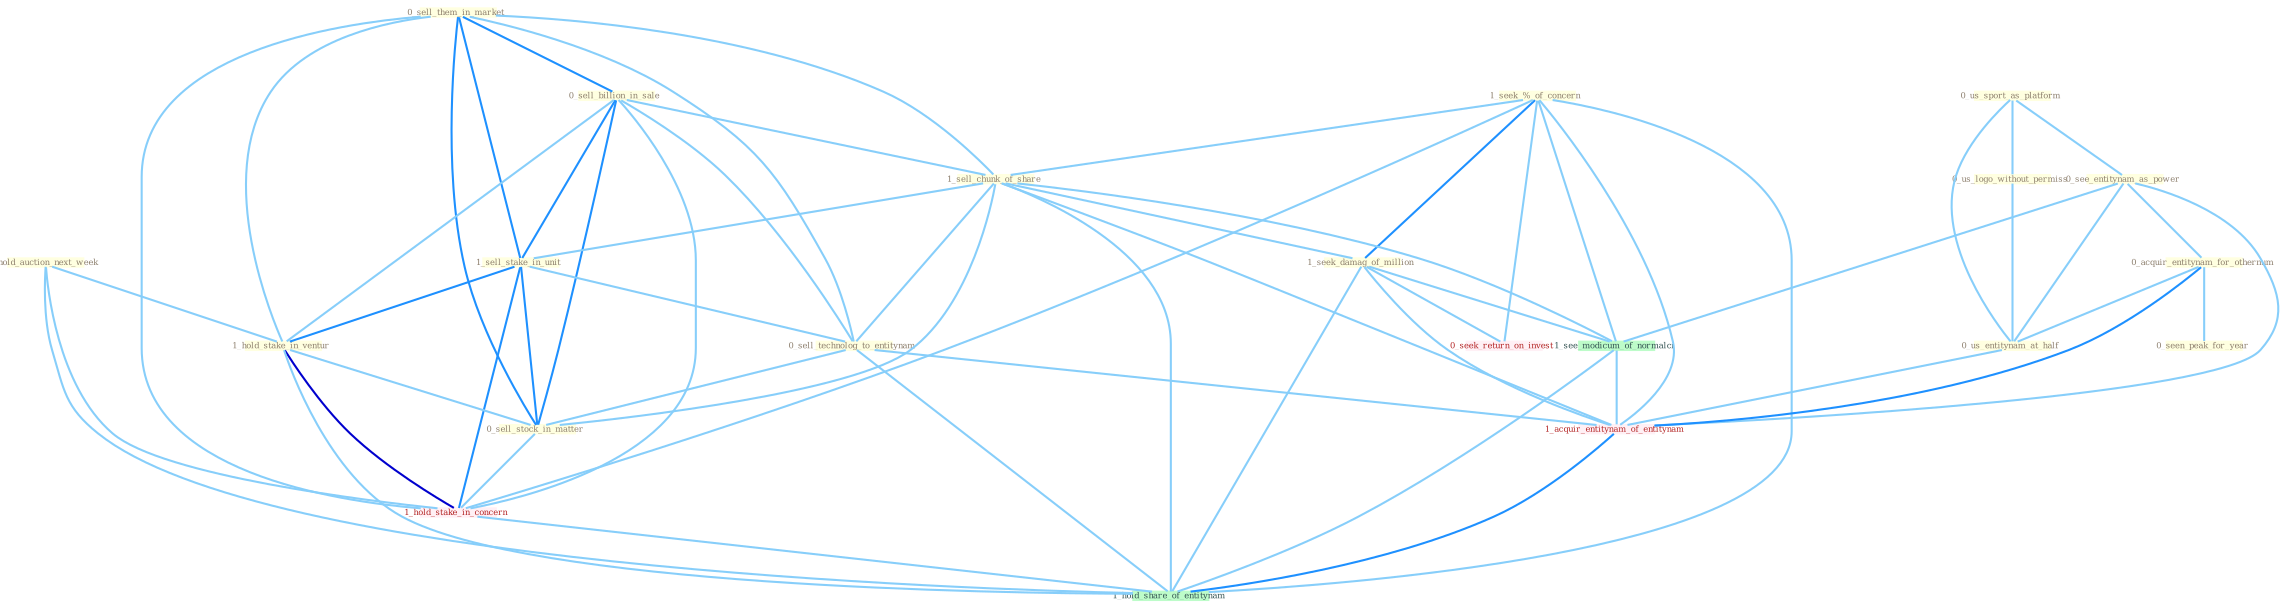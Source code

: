 Graph G{ 
    node
    [shape=polygon,style=filled,width=.5,height=.06,color="#BDFCC9",fixedsize=true,fontsize=4,
    fontcolor="#2f4f4f"];
    {node
    [color="#ffffe0", fontcolor="#8b7d6b"] "0_sell_them_in_market " "0_us_sport_as_platform " "0_see_entitynam_as_power " "0_sell_billion_in_sale " "1_seek_%_of_concern " "1_sell_chunk_of_share " "1_sell_stake_in_unit " "0_sell_technolog_to_entitynam " "0_acquir_entitynam_for_othernum " "0_seen_peak_for_year " "1_seek_damag_of_million " "0_hold_auction_next_week " "1_hold_stake_in_ventur " "0_sell_stock_in_matter " "0_us_logo_without_permiss " "0_us_entitynam_at_half "}
{node [color="#fff0f5", fontcolor="#b22222"] "1_hold_stake_in_concern " "0_seek_return_on_invest " "1_acquir_entitynam_of_entitynam "}
edge [color="#B0E2FF"];

	"0_sell_them_in_market " -- "0_sell_billion_in_sale " [w="2", color="#1e90ff" , len=0.8];
	"0_sell_them_in_market " -- "1_sell_chunk_of_share " [w="1", color="#87cefa" ];
	"0_sell_them_in_market " -- "1_sell_stake_in_unit " [w="2", color="#1e90ff" , len=0.8];
	"0_sell_them_in_market " -- "0_sell_technolog_to_entitynam " [w="1", color="#87cefa" ];
	"0_sell_them_in_market " -- "1_hold_stake_in_ventur " [w="1", color="#87cefa" ];
	"0_sell_them_in_market " -- "0_sell_stock_in_matter " [w="2", color="#1e90ff" , len=0.8];
	"0_sell_them_in_market " -- "1_hold_stake_in_concern " [w="1", color="#87cefa" ];
	"0_us_sport_as_platform " -- "0_see_entitynam_as_power " [w="1", color="#87cefa" ];
	"0_us_sport_as_platform " -- "0_us_logo_without_permiss " [w="1", color="#87cefa" ];
	"0_us_sport_as_platform " -- "0_us_entitynam_at_half " [w="1", color="#87cefa" ];
	"0_see_entitynam_as_power " -- "0_acquir_entitynam_for_othernum " [w="1", color="#87cefa" ];
	"0_see_entitynam_as_power " -- "0_us_entitynam_at_half " [w="1", color="#87cefa" ];
	"0_see_entitynam_as_power " -- "1_see_modicum_of_normalci " [w="1", color="#87cefa" ];
	"0_see_entitynam_as_power " -- "1_acquir_entitynam_of_entitynam " [w="1", color="#87cefa" ];
	"0_sell_billion_in_sale " -- "1_sell_chunk_of_share " [w="1", color="#87cefa" ];
	"0_sell_billion_in_sale " -- "1_sell_stake_in_unit " [w="2", color="#1e90ff" , len=0.8];
	"0_sell_billion_in_sale " -- "0_sell_technolog_to_entitynam " [w="1", color="#87cefa" ];
	"0_sell_billion_in_sale " -- "1_hold_stake_in_ventur " [w="1", color="#87cefa" ];
	"0_sell_billion_in_sale " -- "0_sell_stock_in_matter " [w="2", color="#1e90ff" , len=0.8];
	"0_sell_billion_in_sale " -- "1_hold_stake_in_concern " [w="1", color="#87cefa" ];
	"1_seek_%_of_concern " -- "1_sell_chunk_of_share " [w="1", color="#87cefa" ];
	"1_seek_%_of_concern " -- "1_seek_damag_of_million " [w="2", color="#1e90ff" , len=0.8];
	"1_seek_%_of_concern " -- "1_hold_stake_in_concern " [w="1", color="#87cefa" ];
	"1_seek_%_of_concern " -- "0_seek_return_on_invest " [w="1", color="#87cefa" ];
	"1_seek_%_of_concern " -- "1_see_modicum_of_normalci " [w="1", color="#87cefa" ];
	"1_seek_%_of_concern " -- "1_acquir_entitynam_of_entitynam " [w="1", color="#87cefa" ];
	"1_seek_%_of_concern " -- "1_hold_share_of_entitynam " [w="1", color="#87cefa" ];
	"1_sell_chunk_of_share " -- "1_sell_stake_in_unit " [w="1", color="#87cefa" ];
	"1_sell_chunk_of_share " -- "0_sell_technolog_to_entitynam " [w="1", color="#87cefa" ];
	"1_sell_chunk_of_share " -- "1_seek_damag_of_million " [w="1", color="#87cefa" ];
	"1_sell_chunk_of_share " -- "0_sell_stock_in_matter " [w="1", color="#87cefa" ];
	"1_sell_chunk_of_share " -- "1_see_modicum_of_normalci " [w="1", color="#87cefa" ];
	"1_sell_chunk_of_share " -- "1_acquir_entitynam_of_entitynam " [w="1", color="#87cefa" ];
	"1_sell_chunk_of_share " -- "1_hold_share_of_entitynam " [w="1", color="#87cefa" ];
	"1_sell_stake_in_unit " -- "0_sell_technolog_to_entitynam " [w="1", color="#87cefa" ];
	"1_sell_stake_in_unit " -- "1_hold_stake_in_ventur " [w="2", color="#1e90ff" , len=0.8];
	"1_sell_stake_in_unit " -- "0_sell_stock_in_matter " [w="2", color="#1e90ff" , len=0.8];
	"1_sell_stake_in_unit " -- "1_hold_stake_in_concern " [w="2", color="#1e90ff" , len=0.8];
	"0_sell_technolog_to_entitynam " -- "0_sell_stock_in_matter " [w="1", color="#87cefa" ];
	"0_sell_technolog_to_entitynam " -- "1_acquir_entitynam_of_entitynam " [w="1", color="#87cefa" ];
	"0_sell_technolog_to_entitynam " -- "1_hold_share_of_entitynam " [w="1", color="#87cefa" ];
	"0_acquir_entitynam_for_othernum " -- "0_seen_peak_for_year " [w="1", color="#87cefa" ];
	"0_acquir_entitynam_for_othernum " -- "0_us_entitynam_at_half " [w="1", color="#87cefa" ];
	"0_acquir_entitynam_for_othernum " -- "1_acquir_entitynam_of_entitynam " [w="2", color="#1e90ff" , len=0.8];
	"1_seek_damag_of_million " -- "0_seek_return_on_invest " [w="1", color="#87cefa" ];
	"1_seek_damag_of_million " -- "1_see_modicum_of_normalci " [w="1", color="#87cefa" ];
	"1_seek_damag_of_million " -- "1_acquir_entitynam_of_entitynam " [w="1", color="#87cefa" ];
	"1_seek_damag_of_million " -- "1_hold_share_of_entitynam " [w="1", color="#87cefa" ];
	"0_hold_auction_next_week " -- "1_hold_stake_in_ventur " [w="1", color="#87cefa" ];
	"0_hold_auction_next_week " -- "1_hold_stake_in_concern " [w="1", color="#87cefa" ];
	"0_hold_auction_next_week " -- "1_hold_share_of_entitynam " [w="1", color="#87cefa" ];
	"1_hold_stake_in_ventur " -- "0_sell_stock_in_matter " [w="1", color="#87cefa" ];
	"1_hold_stake_in_ventur " -- "1_hold_stake_in_concern " [w="3", color="#0000cd" , len=0.6];
	"1_hold_stake_in_ventur " -- "1_hold_share_of_entitynam " [w="1", color="#87cefa" ];
	"0_sell_stock_in_matter " -- "1_hold_stake_in_concern " [w="1", color="#87cefa" ];
	"0_us_logo_without_permiss " -- "0_us_entitynam_at_half " [w="1", color="#87cefa" ];
	"0_us_entitynam_at_half " -- "1_acquir_entitynam_of_entitynam " [w="1", color="#87cefa" ];
	"1_hold_stake_in_concern " -- "1_hold_share_of_entitynam " [w="1", color="#87cefa" ];
	"1_see_modicum_of_normalci " -- "1_acquir_entitynam_of_entitynam " [w="1", color="#87cefa" ];
	"1_see_modicum_of_normalci " -- "1_hold_share_of_entitynam " [w="1", color="#87cefa" ];
	"1_acquir_entitynam_of_entitynam " -- "1_hold_share_of_entitynam " [w="2", color="#1e90ff" , len=0.8];
}